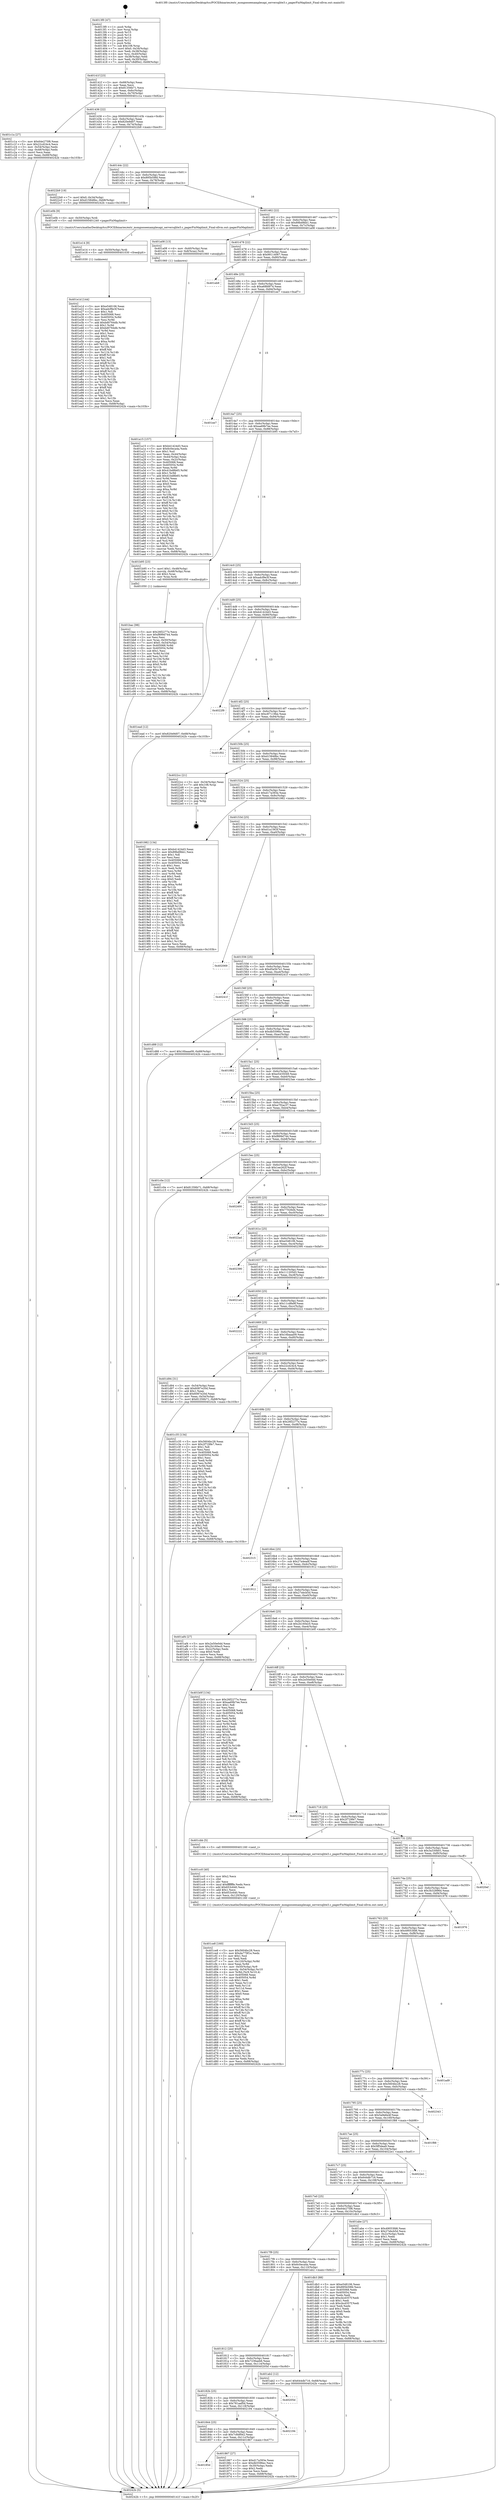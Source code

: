digraph "0x4013f0" {
  label = "0x4013f0 (/mnt/c/Users/mathe/Desktop/tcc/POCII/binaries/extr_mongooseexamplesapi_serversqlite3.c_pagerFixMaplimit_Final-ollvm.out::main(0))"
  labelloc = "t"
  node[shape=record]

  Entry [label="",width=0.3,height=0.3,shape=circle,fillcolor=black,style=filled]
  "0x40141f" [label="{
     0x40141f [23]\l
     | [instrs]\l
     &nbsp;&nbsp;0x40141f \<+3\>: mov -0x68(%rbp),%eax\l
     &nbsp;&nbsp;0x401422 \<+2\>: mov %eax,%ecx\l
     &nbsp;&nbsp;0x401424 \<+6\>: sub $0x81356b71,%ecx\l
     &nbsp;&nbsp;0x40142a \<+3\>: mov %eax,-0x6c(%rbp)\l
     &nbsp;&nbsp;0x40142d \<+3\>: mov %ecx,-0x70(%rbp)\l
     &nbsp;&nbsp;0x401430 \<+6\>: je 0000000000401c1a \<main+0x82a\>\l
  }"]
  "0x401c1a" [label="{
     0x401c1a [27]\l
     | [instrs]\l
     &nbsp;&nbsp;0x401c1a \<+5\>: mov $0x64e275f6,%eax\l
     &nbsp;&nbsp;0x401c1f \<+5\>: mov $0x22cd24c4,%ecx\l
     &nbsp;&nbsp;0x401c24 \<+3\>: mov -0x54(%rbp),%edx\l
     &nbsp;&nbsp;0x401c27 \<+3\>: cmp -0x48(%rbp),%edx\l
     &nbsp;&nbsp;0x401c2a \<+3\>: cmovl %ecx,%eax\l
     &nbsp;&nbsp;0x401c2d \<+3\>: mov %eax,-0x68(%rbp)\l
     &nbsp;&nbsp;0x401c30 \<+5\>: jmp 000000000040242b \<main+0x103b\>\l
  }"]
  "0x401436" [label="{
     0x401436 [22]\l
     | [instrs]\l
     &nbsp;&nbsp;0x401436 \<+5\>: jmp 000000000040143b \<main+0x4b\>\l
     &nbsp;&nbsp;0x40143b \<+3\>: mov -0x6c(%rbp),%eax\l
     &nbsp;&nbsp;0x40143e \<+5\>: sub $0x820e9d07,%eax\l
     &nbsp;&nbsp;0x401443 \<+3\>: mov %eax,-0x74(%rbp)\l
     &nbsp;&nbsp;0x401446 \<+6\>: je 00000000004022b9 \<main+0xec9\>\l
  }"]
  Exit [label="",width=0.3,height=0.3,shape=circle,fillcolor=black,style=filled,peripheries=2]
  "0x4022b9" [label="{
     0x4022b9 [19]\l
     | [instrs]\l
     &nbsp;&nbsp;0x4022b9 \<+7\>: movl $0x0,-0x34(%rbp)\l
     &nbsp;&nbsp;0x4022c0 \<+7\>: movl $0xd15848bc,-0x68(%rbp)\l
     &nbsp;&nbsp;0x4022c7 \<+5\>: jmp 000000000040242b \<main+0x103b\>\l
  }"]
  "0x40144c" [label="{
     0x40144c [22]\l
     | [instrs]\l
     &nbsp;&nbsp;0x40144c \<+5\>: jmp 0000000000401451 \<main+0x61\>\l
     &nbsp;&nbsp;0x401451 \<+3\>: mov -0x6c(%rbp),%eax\l
     &nbsp;&nbsp;0x401454 \<+5\>: sub $0x895b59fd,%eax\l
     &nbsp;&nbsp;0x401459 \<+3\>: mov %eax,-0x78(%rbp)\l
     &nbsp;&nbsp;0x40145c \<+6\>: je 0000000000401e0b \<main+0xa1b\>\l
  }"]
  "0x401e1d" [label="{
     0x401e1d [144]\l
     | [instrs]\l
     &nbsp;&nbsp;0x401e1d \<+5\>: mov $0xe548106,%eax\l
     &nbsp;&nbsp;0x401e22 \<+5\>: mov $0xadcf9e3f,%ecx\l
     &nbsp;&nbsp;0x401e27 \<+2\>: mov $0x1,%dl\l
     &nbsp;&nbsp;0x401e29 \<+7\>: mov 0x405068,%esi\l
     &nbsp;&nbsp;0x401e30 \<+8\>: mov 0x405054,%r8d\l
     &nbsp;&nbsp;0x401e38 \<+3\>: mov %esi,%r9d\l
     &nbsp;&nbsp;0x401e3b \<+7\>: add $0xbd0764db,%r9d\l
     &nbsp;&nbsp;0x401e42 \<+4\>: sub $0x1,%r9d\l
     &nbsp;&nbsp;0x401e46 \<+7\>: sub $0xbd0764db,%r9d\l
     &nbsp;&nbsp;0x401e4d \<+4\>: imul %r9d,%esi\l
     &nbsp;&nbsp;0x401e51 \<+3\>: and $0x1,%esi\l
     &nbsp;&nbsp;0x401e54 \<+3\>: cmp $0x0,%esi\l
     &nbsp;&nbsp;0x401e57 \<+4\>: sete %r10b\l
     &nbsp;&nbsp;0x401e5b \<+4\>: cmp $0xa,%r8d\l
     &nbsp;&nbsp;0x401e5f \<+4\>: setl %r11b\l
     &nbsp;&nbsp;0x401e63 \<+3\>: mov %r10b,%bl\l
     &nbsp;&nbsp;0x401e66 \<+3\>: xor $0xff,%bl\l
     &nbsp;&nbsp;0x401e69 \<+3\>: mov %r11b,%r14b\l
     &nbsp;&nbsp;0x401e6c \<+4\>: xor $0xff,%r14b\l
     &nbsp;&nbsp;0x401e70 \<+3\>: xor $0x1,%dl\l
     &nbsp;&nbsp;0x401e73 \<+3\>: mov %bl,%r15b\l
     &nbsp;&nbsp;0x401e76 \<+4\>: and $0xff,%r15b\l
     &nbsp;&nbsp;0x401e7a \<+3\>: and %dl,%r10b\l
     &nbsp;&nbsp;0x401e7d \<+3\>: mov %r14b,%r12b\l
     &nbsp;&nbsp;0x401e80 \<+4\>: and $0xff,%r12b\l
     &nbsp;&nbsp;0x401e84 \<+3\>: and %dl,%r11b\l
     &nbsp;&nbsp;0x401e87 \<+3\>: or %r10b,%r15b\l
     &nbsp;&nbsp;0x401e8a \<+3\>: or %r11b,%r12b\l
     &nbsp;&nbsp;0x401e8d \<+3\>: xor %r12b,%r15b\l
     &nbsp;&nbsp;0x401e90 \<+3\>: or %r14b,%bl\l
     &nbsp;&nbsp;0x401e93 \<+3\>: xor $0xff,%bl\l
     &nbsp;&nbsp;0x401e96 \<+3\>: or $0x1,%dl\l
     &nbsp;&nbsp;0x401e99 \<+2\>: and %dl,%bl\l
     &nbsp;&nbsp;0x401e9b \<+3\>: or %bl,%r15b\l
     &nbsp;&nbsp;0x401e9e \<+4\>: test $0x1,%r15b\l
     &nbsp;&nbsp;0x401ea2 \<+3\>: cmovne %ecx,%eax\l
     &nbsp;&nbsp;0x401ea5 \<+3\>: mov %eax,-0x68(%rbp)\l
     &nbsp;&nbsp;0x401ea8 \<+5\>: jmp 000000000040242b \<main+0x103b\>\l
  }"]
  "0x401e0b" [label="{
     0x401e0b [9]\l
     | [instrs]\l
     &nbsp;&nbsp;0x401e0b \<+4\>: mov -0x50(%rbp),%rdi\l
     &nbsp;&nbsp;0x401e0f \<+5\>: call 0000000000401240 \<pagerFixMaplimit\>\l
     | [calls]\l
     &nbsp;&nbsp;0x401240 \{1\} (/mnt/c/Users/mathe/Desktop/tcc/POCII/binaries/extr_mongooseexamplesapi_serversqlite3.c_pagerFixMaplimit_Final-ollvm.out::pagerFixMaplimit)\l
  }"]
  "0x401462" [label="{
     0x401462 [22]\l
     | [instrs]\l
     &nbsp;&nbsp;0x401462 \<+5\>: jmp 0000000000401467 \<main+0x77\>\l
     &nbsp;&nbsp;0x401467 \<+3\>: mov -0x6c(%rbp),%eax\l
     &nbsp;&nbsp;0x40146a \<+5\>: sub $0x89bd9bb1,%eax\l
     &nbsp;&nbsp;0x40146f \<+3\>: mov %eax,-0x7c(%rbp)\l
     &nbsp;&nbsp;0x401472 \<+6\>: je 0000000000401a08 \<main+0x618\>\l
  }"]
  "0x401e14" [label="{
     0x401e14 [9]\l
     | [instrs]\l
     &nbsp;&nbsp;0x401e14 \<+4\>: mov -0x50(%rbp),%rdi\l
     &nbsp;&nbsp;0x401e18 \<+5\>: call 0000000000401030 \<free@plt\>\l
     | [calls]\l
     &nbsp;&nbsp;0x401030 \{1\} (unknown)\l
  }"]
  "0x401a08" [label="{
     0x401a08 [13]\l
     | [instrs]\l
     &nbsp;&nbsp;0x401a08 \<+4\>: mov -0x40(%rbp),%rax\l
     &nbsp;&nbsp;0x401a0c \<+4\>: mov 0x8(%rax),%rdi\l
     &nbsp;&nbsp;0x401a10 \<+5\>: call 0000000000401060 \<atoi@plt\>\l
     | [calls]\l
     &nbsp;&nbsp;0x401060 \{1\} (unknown)\l
  }"]
  "0x401478" [label="{
     0x401478 [22]\l
     | [instrs]\l
     &nbsp;&nbsp;0x401478 \<+5\>: jmp 000000000040147d \<main+0x8d\>\l
     &nbsp;&nbsp;0x40147d \<+3\>: mov -0x6c(%rbp),%eax\l
     &nbsp;&nbsp;0x401480 \<+5\>: sub $0x99114067,%eax\l
     &nbsp;&nbsp;0x401485 \<+3\>: mov %eax,-0x80(%rbp)\l
     &nbsp;&nbsp;0x401488 \<+6\>: je 0000000000401eb9 \<main+0xac9\>\l
  }"]
  "0x401ce8" [label="{
     0x401ce8 [160]\l
     | [instrs]\l
     &nbsp;&nbsp;0x401ce8 \<+5\>: mov $0x5604bc28,%ecx\l
     &nbsp;&nbsp;0x401ced \<+5\>: mov $0xda779f1e,%edx\l
     &nbsp;&nbsp;0x401cf2 \<+3\>: mov $0x1,%sil\l
     &nbsp;&nbsp;0x401cf5 \<+2\>: xor %edi,%edi\l
     &nbsp;&nbsp;0x401cf7 \<+7\>: mov -0x120(%rbp),%r8d\l
     &nbsp;&nbsp;0x401cfe \<+4\>: imul %eax,%r8d\l
     &nbsp;&nbsp;0x401d02 \<+4\>: mov -0x50(%rbp),%r9\l
     &nbsp;&nbsp;0x401d06 \<+4\>: movslq -0x54(%rbp),%r10\l
     &nbsp;&nbsp;0x401d0a \<+4\>: mov %r8d,(%r9,%r10,4)\l
     &nbsp;&nbsp;0x401d0e \<+7\>: mov 0x405068,%eax\l
     &nbsp;&nbsp;0x401d15 \<+8\>: mov 0x405054,%r8d\l
     &nbsp;&nbsp;0x401d1d \<+3\>: sub $0x1,%edi\l
     &nbsp;&nbsp;0x401d20 \<+3\>: mov %eax,%r11d\l
     &nbsp;&nbsp;0x401d23 \<+3\>: add %edi,%r11d\l
     &nbsp;&nbsp;0x401d26 \<+4\>: imul %r11d,%eax\l
     &nbsp;&nbsp;0x401d2a \<+3\>: and $0x1,%eax\l
     &nbsp;&nbsp;0x401d2d \<+3\>: cmp $0x0,%eax\l
     &nbsp;&nbsp;0x401d30 \<+3\>: sete %bl\l
     &nbsp;&nbsp;0x401d33 \<+4\>: cmp $0xa,%r8d\l
     &nbsp;&nbsp;0x401d37 \<+4\>: setl %r14b\l
     &nbsp;&nbsp;0x401d3b \<+3\>: mov %bl,%r15b\l
     &nbsp;&nbsp;0x401d3e \<+4\>: xor $0xff,%r15b\l
     &nbsp;&nbsp;0x401d42 \<+3\>: mov %r14b,%r12b\l
     &nbsp;&nbsp;0x401d45 \<+4\>: xor $0xff,%r12b\l
     &nbsp;&nbsp;0x401d49 \<+4\>: xor $0x1,%sil\l
     &nbsp;&nbsp;0x401d4d \<+3\>: mov %r15b,%r13b\l
     &nbsp;&nbsp;0x401d50 \<+4\>: and $0xff,%r13b\l
     &nbsp;&nbsp;0x401d54 \<+3\>: and %sil,%bl\l
     &nbsp;&nbsp;0x401d57 \<+3\>: mov %r12b,%al\l
     &nbsp;&nbsp;0x401d5a \<+2\>: and $0xff,%al\l
     &nbsp;&nbsp;0x401d5c \<+3\>: and %sil,%r14b\l
     &nbsp;&nbsp;0x401d5f \<+3\>: or %bl,%r13b\l
     &nbsp;&nbsp;0x401d62 \<+3\>: or %r14b,%al\l
     &nbsp;&nbsp;0x401d65 \<+3\>: xor %al,%r13b\l
     &nbsp;&nbsp;0x401d68 \<+3\>: or %r12b,%r15b\l
     &nbsp;&nbsp;0x401d6b \<+4\>: xor $0xff,%r15b\l
     &nbsp;&nbsp;0x401d6f \<+4\>: or $0x1,%sil\l
     &nbsp;&nbsp;0x401d73 \<+3\>: and %sil,%r15b\l
     &nbsp;&nbsp;0x401d76 \<+3\>: or %r15b,%r13b\l
     &nbsp;&nbsp;0x401d79 \<+4\>: test $0x1,%r13b\l
     &nbsp;&nbsp;0x401d7d \<+3\>: cmovne %edx,%ecx\l
     &nbsp;&nbsp;0x401d80 \<+3\>: mov %ecx,-0x68(%rbp)\l
     &nbsp;&nbsp;0x401d83 \<+5\>: jmp 000000000040242b \<main+0x103b\>\l
  }"]
  "0x401eb9" [label="{
     0x401eb9\l
  }", style=dashed]
  "0x40148e" [label="{
     0x40148e [25]\l
     | [instrs]\l
     &nbsp;&nbsp;0x40148e \<+5\>: jmp 0000000000401493 \<main+0xa3\>\l
     &nbsp;&nbsp;0x401493 \<+3\>: mov -0x6c(%rbp),%eax\l
     &nbsp;&nbsp;0x401496 \<+5\>: sub $0xa68fd974,%eax\l
     &nbsp;&nbsp;0x40149b \<+6\>: mov %eax,-0x84(%rbp)\l
     &nbsp;&nbsp;0x4014a1 \<+6\>: je 0000000000401ee7 \<main+0xaf7\>\l
  }"]
  "0x401cc0" [label="{
     0x401cc0 [40]\l
     | [instrs]\l
     &nbsp;&nbsp;0x401cc0 \<+5\>: mov $0x2,%ecx\l
     &nbsp;&nbsp;0x401cc5 \<+1\>: cltd\l
     &nbsp;&nbsp;0x401cc6 \<+2\>: idiv %ecx\l
     &nbsp;&nbsp;0x401cc8 \<+6\>: imul $0xfffffffe,%edx,%ecx\l
     &nbsp;&nbsp;0x401cce \<+6\>: add $0x653c640,%ecx\l
     &nbsp;&nbsp;0x401cd4 \<+3\>: add $0x1,%ecx\l
     &nbsp;&nbsp;0x401cd7 \<+6\>: sub $0x653c640,%ecx\l
     &nbsp;&nbsp;0x401cdd \<+6\>: mov %ecx,-0x120(%rbp)\l
     &nbsp;&nbsp;0x401ce3 \<+5\>: call 0000000000401160 \<next_i\>\l
     | [calls]\l
     &nbsp;&nbsp;0x401160 \{1\} (/mnt/c/Users/mathe/Desktop/tcc/POCII/binaries/extr_mongooseexamplesapi_serversqlite3.c_pagerFixMaplimit_Final-ollvm.out::next_i)\l
  }"]
  "0x401ee7" [label="{
     0x401ee7\l
  }", style=dashed]
  "0x4014a7" [label="{
     0x4014a7 [25]\l
     | [instrs]\l
     &nbsp;&nbsp;0x4014a7 \<+5\>: jmp 00000000004014ac \<main+0xbc\>\l
     &nbsp;&nbsp;0x4014ac \<+3\>: mov -0x6c(%rbp),%eax\l
     &nbsp;&nbsp;0x4014af \<+5\>: sub $0xaa69b7ee,%eax\l
     &nbsp;&nbsp;0x4014b4 \<+6\>: mov %eax,-0x88(%rbp)\l
     &nbsp;&nbsp;0x4014ba \<+6\>: je 0000000000401b95 \<main+0x7a5\>\l
  }"]
  "0x401bac" [label="{
     0x401bac [98]\l
     | [instrs]\l
     &nbsp;&nbsp;0x401bac \<+5\>: mov $0x26f2277e,%ecx\l
     &nbsp;&nbsp;0x401bb1 \<+5\>: mov $0xf899d744,%edx\l
     &nbsp;&nbsp;0x401bb6 \<+2\>: xor %esi,%esi\l
     &nbsp;&nbsp;0x401bb8 \<+4\>: mov %rax,-0x50(%rbp)\l
     &nbsp;&nbsp;0x401bbc \<+7\>: movl $0x0,-0x54(%rbp)\l
     &nbsp;&nbsp;0x401bc3 \<+8\>: mov 0x405068,%r8d\l
     &nbsp;&nbsp;0x401bcb \<+8\>: mov 0x405054,%r9d\l
     &nbsp;&nbsp;0x401bd3 \<+3\>: sub $0x1,%esi\l
     &nbsp;&nbsp;0x401bd6 \<+3\>: mov %r8d,%r10d\l
     &nbsp;&nbsp;0x401bd9 \<+3\>: add %esi,%r10d\l
     &nbsp;&nbsp;0x401bdc \<+4\>: imul %r10d,%r8d\l
     &nbsp;&nbsp;0x401be0 \<+4\>: and $0x1,%r8d\l
     &nbsp;&nbsp;0x401be4 \<+4\>: cmp $0x0,%r8d\l
     &nbsp;&nbsp;0x401be8 \<+4\>: sete %r11b\l
     &nbsp;&nbsp;0x401bec \<+4\>: cmp $0xa,%r9d\l
     &nbsp;&nbsp;0x401bf0 \<+3\>: setl %bl\l
     &nbsp;&nbsp;0x401bf3 \<+3\>: mov %r11b,%r14b\l
     &nbsp;&nbsp;0x401bf6 \<+3\>: and %bl,%r14b\l
     &nbsp;&nbsp;0x401bf9 \<+3\>: xor %bl,%r11b\l
     &nbsp;&nbsp;0x401bfc \<+3\>: or %r11b,%r14b\l
     &nbsp;&nbsp;0x401bff \<+4\>: test $0x1,%r14b\l
     &nbsp;&nbsp;0x401c03 \<+3\>: cmovne %edx,%ecx\l
     &nbsp;&nbsp;0x401c06 \<+3\>: mov %ecx,-0x68(%rbp)\l
     &nbsp;&nbsp;0x401c09 \<+5\>: jmp 000000000040242b \<main+0x103b\>\l
  }"]
  "0x401b95" [label="{
     0x401b95 [23]\l
     | [instrs]\l
     &nbsp;&nbsp;0x401b95 \<+7\>: movl $0x1,-0x48(%rbp)\l
     &nbsp;&nbsp;0x401b9c \<+4\>: movslq -0x48(%rbp),%rax\l
     &nbsp;&nbsp;0x401ba0 \<+4\>: shl $0x2,%rax\l
     &nbsp;&nbsp;0x401ba4 \<+3\>: mov %rax,%rdi\l
     &nbsp;&nbsp;0x401ba7 \<+5\>: call 0000000000401050 \<malloc@plt\>\l
     | [calls]\l
     &nbsp;&nbsp;0x401050 \{1\} (unknown)\l
  }"]
  "0x4014c0" [label="{
     0x4014c0 [25]\l
     | [instrs]\l
     &nbsp;&nbsp;0x4014c0 \<+5\>: jmp 00000000004014c5 \<main+0xd5\>\l
     &nbsp;&nbsp;0x4014c5 \<+3\>: mov -0x6c(%rbp),%eax\l
     &nbsp;&nbsp;0x4014c8 \<+5\>: sub $0xadcf9e3f,%eax\l
     &nbsp;&nbsp;0x4014cd \<+6\>: mov %eax,-0x8c(%rbp)\l
     &nbsp;&nbsp;0x4014d3 \<+6\>: je 0000000000401ead \<main+0xabd\>\l
  }"]
  "0x401a15" [label="{
     0x401a15 [157]\l
     | [instrs]\l
     &nbsp;&nbsp;0x401a15 \<+5\>: mov $0xb41424d3,%ecx\l
     &nbsp;&nbsp;0x401a1a \<+5\>: mov $0x6c0eca4a,%edx\l
     &nbsp;&nbsp;0x401a1f \<+3\>: mov $0x1,%sil\l
     &nbsp;&nbsp;0x401a22 \<+3\>: mov %eax,-0x44(%rbp)\l
     &nbsp;&nbsp;0x401a25 \<+3\>: mov -0x44(%rbp),%eax\l
     &nbsp;&nbsp;0x401a28 \<+3\>: mov %eax,-0x2c(%rbp)\l
     &nbsp;&nbsp;0x401a2b \<+7\>: mov 0x405068,%eax\l
     &nbsp;&nbsp;0x401a32 \<+8\>: mov 0x405054,%r8d\l
     &nbsp;&nbsp;0x401a3a \<+3\>: mov %eax,%r9d\l
     &nbsp;&nbsp;0x401a3d \<+7\>: sub $0x41bd8b65,%r9d\l
     &nbsp;&nbsp;0x401a44 \<+4\>: sub $0x1,%r9d\l
     &nbsp;&nbsp;0x401a48 \<+7\>: add $0x41bd8b65,%r9d\l
     &nbsp;&nbsp;0x401a4f \<+4\>: imul %r9d,%eax\l
     &nbsp;&nbsp;0x401a53 \<+3\>: and $0x1,%eax\l
     &nbsp;&nbsp;0x401a56 \<+3\>: cmp $0x0,%eax\l
     &nbsp;&nbsp;0x401a59 \<+4\>: sete %r10b\l
     &nbsp;&nbsp;0x401a5d \<+4\>: cmp $0xa,%r8d\l
     &nbsp;&nbsp;0x401a61 \<+4\>: setl %r11b\l
     &nbsp;&nbsp;0x401a65 \<+3\>: mov %r10b,%bl\l
     &nbsp;&nbsp;0x401a68 \<+3\>: xor $0xff,%bl\l
     &nbsp;&nbsp;0x401a6b \<+3\>: mov %r11b,%r14b\l
     &nbsp;&nbsp;0x401a6e \<+4\>: xor $0xff,%r14b\l
     &nbsp;&nbsp;0x401a72 \<+4\>: xor $0x0,%sil\l
     &nbsp;&nbsp;0x401a76 \<+3\>: mov %bl,%r15b\l
     &nbsp;&nbsp;0x401a79 \<+4\>: and $0x0,%r15b\l
     &nbsp;&nbsp;0x401a7d \<+3\>: and %sil,%r10b\l
     &nbsp;&nbsp;0x401a80 \<+3\>: mov %r14b,%r12b\l
     &nbsp;&nbsp;0x401a83 \<+4\>: and $0x0,%r12b\l
     &nbsp;&nbsp;0x401a87 \<+3\>: and %sil,%r11b\l
     &nbsp;&nbsp;0x401a8a \<+3\>: or %r10b,%r15b\l
     &nbsp;&nbsp;0x401a8d \<+3\>: or %r11b,%r12b\l
     &nbsp;&nbsp;0x401a90 \<+3\>: xor %r12b,%r15b\l
     &nbsp;&nbsp;0x401a93 \<+3\>: or %r14b,%bl\l
     &nbsp;&nbsp;0x401a96 \<+3\>: xor $0xff,%bl\l
     &nbsp;&nbsp;0x401a99 \<+4\>: or $0x0,%sil\l
     &nbsp;&nbsp;0x401a9d \<+3\>: and %sil,%bl\l
     &nbsp;&nbsp;0x401aa0 \<+3\>: or %bl,%r15b\l
     &nbsp;&nbsp;0x401aa3 \<+4\>: test $0x1,%r15b\l
     &nbsp;&nbsp;0x401aa7 \<+3\>: cmovne %edx,%ecx\l
     &nbsp;&nbsp;0x401aaa \<+3\>: mov %ecx,-0x68(%rbp)\l
     &nbsp;&nbsp;0x401aad \<+5\>: jmp 000000000040242b \<main+0x103b\>\l
  }"]
  "0x401ead" [label="{
     0x401ead [12]\l
     | [instrs]\l
     &nbsp;&nbsp;0x401ead \<+7\>: movl $0x820e9d07,-0x68(%rbp)\l
     &nbsp;&nbsp;0x401eb4 \<+5\>: jmp 000000000040242b \<main+0x103b\>\l
  }"]
  "0x4014d9" [label="{
     0x4014d9 [25]\l
     | [instrs]\l
     &nbsp;&nbsp;0x4014d9 \<+5\>: jmp 00000000004014de \<main+0xee\>\l
     &nbsp;&nbsp;0x4014de \<+3\>: mov -0x6c(%rbp),%eax\l
     &nbsp;&nbsp;0x4014e1 \<+5\>: sub $0xb41424d3,%eax\l
     &nbsp;&nbsp;0x4014e6 \<+6\>: mov %eax,-0x90(%rbp)\l
     &nbsp;&nbsp;0x4014ec \<+6\>: je 00000000004022f9 \<main+0xf09\>\l
  }"]
  "0x4013f0" [label="{
     0x4013f0 [47]\l
     | [instrs]\l
     &nbsp;&nbsp;0x4013f0 \<+1\>: push %rbp\l
     &nbsp;&nbsp;0x4013f1 \<+3\>: mov %rsp,%rbp\l
     &nbsp;&nbsp;0x4013f4 \<+2\>: push %r15\l
     &nbsp;&nbsp;0x4013f6 \<+2\>: push %r14\l
     &nbsp;&nbsp;0x4013f8 \<+2\>: push %r13\l
     &nbsp;&nbsp;0x4013fa \<+2\>: push %r12\l
     &nbsp;&nbsp;0x4013fc \<+1\>: push %rbx\l
     &nbsp;&nbsp;0x4013fd \<+7\>: sub $0x108,%rsp\l
     &nbsp;&nbsp;0x401404 \<+7\>: movl $0x0,-0x34(%rbp)\l
     &nbsp;&nbsp;0x40140b \<+3\>: mov %edi,-0x38(%rbp)\l
     &nbsp;&nbsp;0x40140e \<+4\>: mov %rsi,-0x40(%rbp)\l
     &nbsp;&nbsp;0x401412 \<+3\>: mov -0x38(%rbp),%edi\l
     &nbsp;&nbsp;0x401415 \<+3\>: mov %edi,-0x30(%rbp)\l
     &nbsp;&nbsp;0x401418 \<+7\>: movl $0x7c8df0e2,-0x68(%rbp)\l
  }"]
  "0x4022f9" [label="{
     0x4022f9\l
  }", style=dashed]
  "0x4014f2" [label="{
     0x4014f2 [25]\l
     | [instrs]\l
     &nbsp;&nbsp;0x4014f2 \<+5\>: jmp 00000000004014f7 \<main+0x107\>\l
     &nbsp;&nbsp;0x4014f7 \<+3\>: mov -0x6c(%rbp),%eax\l
     &nbsp;&nbsp;0x4014fa \<+5\>: sub $0xc87119be,%eax\l
     &nbsp;&nbsp;0x4014ff \<+6\>: mov %eax,-0x94(%rbp)\l
     &nbsp;&nbsp;0x401505 \<+6\>: je 0000000000401f02 \<main+0xb12\>\l
  }"]
  "0x40242b" [label="{
     0x40242b [5]\l
     | [instrs]\l
     &nbsp;&nbsp;0x40242b \<+5\>: jmp 000000000040141f \<main+0x2f\>\l
  }"]
  "0x401f02" [label="{
     0x401f02\l
  }", style=dashed]
  "0x40150b" [label="{
     0x40150b [25]\l
     | [instrs]\l
     &nbsp;&nbsp;0x40150b \<+5\>: jmp 0000000000401510 \<main+0x120\>\l
     &nbsp;&nbsp;0x401510 \<+3\>: mov -0x6c(%rbp),%eax\l
     &nbsp;&nbsp;0x401513 \<+5\>: sub $0xd15848bc,%eax\l
     &nbsp;&nbsp;0x401518 \<+6\>: mov %eax,-0x98(%rbp)\l
     &nbsp;&nbsp;0x40151e \<+6\>: je 00000000004022cc \<main+0xedc\>\l
  }"]
  "0x40185d" [label="{
     0x40185d\l
  }", style=dashed]
  "0x4022cc" [label="{
     0x4022cc [21]\l
     | [instrs]\l
     &nbsp;&nbsp;0x4022cc \<+3\>: mov -0x34(%rbp),%eax\l
     &nbsp;&nbsp;0x4022cf \<+7\>: add $0x108,%rsp\l
     &nbsp;&nbsp;0x4022d6 \<+1\>: pop %rbx\l
     &nbsp;&nbsp;0x4022d7 \<+2\>: pop %r12\l
     &nbsp;&nbsp;0x4022d9 \<+2\>: pop %r13\l
     &nbsp;&nbsp;0x4022db \<+2\>: pop %r14\l
     &nbsp;&nbsp;0x4022dd \<+2\>: pop %r15\l
     &nbsp;&nbsp;0x4022df \<+1\>: pop %rbp\l
     &nbsp;&nbsp;0x4022e0 \<+1\>: ret\l
  }"]
  "0x401524" [label="{
     0x401524 [25]\l
     | [instrs]\l
     &nbsp;&nbsp;0x401524 \<+5\>: jmp 0000000000401529 \<main+0x139\>\l
     &nbsp;&nbsp;0x401529 \<+3\>: mov -0x6c(%rbp),%eax\l
     &nbsp;&nbsp;0x40152c \<+5\>: sub $0xd17a393e,%eax\l
     &nbsp;&nbsp;0x401531 \<+6\>: mov %eax,-0x9c(%rbp)\l
     &nbsp;&nbsp;0x401537 \<+6\>: je 0000000000401982 \<main+0x592\>\l
  }"]
  "0x401867" [label="{
     0x401867 [27]\l
     | [instrs]\l
     &nbsp;&nbsp;0x401867 \<+5\>: mov $0xd17a393e,%eax\l
     &nbsp;&nbsp;0x40186c \<+5\>: mov $0xdb5596ec,%ecx\l
     &nbsp;&nbsp;0x401871 \<+3\>: mov -0x30(%rbp),%edx\l
     &nbsp;&nbsp;0x401874 \<+3\>: cmp $0x2,%edx\l
     &nbsp;&nbsp;0x401877 \<+3\>: cmovne %ecx,%eax\l
     &nbsp;&nbsp;0x40187a \<+3\>: mov %eax,-0x68(%rbp)\l
     &nbsp;&nbsp;0x40187d \<+5\>: jmp 000000000040242b \<main+0x103b\>\l
  }"]
  "0x401982" [label="{
     0x401982 [134]\l
     | [instrs]\l
     &nbsp;&nbsp;0x401982 \<+5\>: mov $0xb41424d3,%eax\l
     &nbsp;&nbsp;0x401987 \<+5\>: mov $0x89bd9bb1,%ecx\l
     &nbsp;&nbsp;0x40198c \<+2\>: mov $0x1,%dl\l
     &nbsp;&nbsp;0x40198e \<+2\>: xor %esi,%esi\l
     &nbsp;&nbsp;0x401990 \<+7\>: mov 0x405068,%edi\l
     &nbsp;&nbsp;0x401997 \<+8\>: mov 0x405054,%r8d\l
     &nbsp;&nbsp;0x40199f \<+3\>: sub $0x1,%esi\l
     &nbsp;&nbsp;0x4019a2 \<+3\>: mov %edi,%r9d\l
     &nbsp;&nbsp;0x4019a5 \<+3\>: add %esi,%r9d\l
     &nbsp;&nbsp;0x4019a8 \<+4\>: imul %r9d,%edi\l
     &nbsp;&nbsp;0x4019ac \<+3\>: and $0x1,%edi\l
     &nbsp;&nbsp;0x4019af \<+3\>: cmp $0x0,%edi\l
     &nbsp;&nbsp;0x4019b2 \<+4\>: sete %r10b\l
     &nbsp;&nbsp;0x4019b6 \<+4\>: cmp $0xa,%r8d\l
     &nbsp;&nbsp;0x4019ba \<+4\>: setl %r11b\l
     &nbsp;&nbsp;0x4019be \<+3\>: mov %r10b,%bl\l
     &nbsp;&nbsp;0x4019c1 \<+3\>: xor $0xff,%bl\l
     &nbsp;&nbsp;0x4019c4 \<+3\>: mov %r11b,%r14b\l
     &nbsp;&nbsp;0x4019c7 \<+4\>: xor $0xff,%r14b\l
     &nbsp;&nbsp;0x4019cb \<+3\>: xor $0x1,%dl\l
     &nbsp;&nbsp;0x4019ce \<+3\>: mov %bl,%r15b\l
     &nbsp;&nbsp;0x4019d1 \<+4\>: and $0xff,%r15b\l
     &nbsp;&nbsp;0x4019d5 \<+3\>: and %dl,%r10b\l
     &nbsp;&nbsp;0x4019d8 \<+3\>: mov %r14b,%r12b\l
     &nbsp;&nbsp;0x4019db \<+4\>: and $0xff,%r12b\l
     &nbsp;&nbsp;0x4019df \<+3\>: and %dl,%r11b\l
     &nbsp;&nbsp;0x4019e2 \<+3\>: or %r10b,%r15b\l
     &nbsp;&nbsp;0x4019e5 \<+3\>: or %r11b,%r12b\l
     &nbsp;&nbsp;0x4019e8 \<+3\>: xor %r12b,%r15b\l
     &nbsp;&nbsp;0x4019eb \<+3\>: or %r14b,%bl\l
     &nbsp;&nbsp;0x4019ee \<+3\>: xor $0xff,%bl\l
     &nbsp;&nbsp;0x4019f1 \<+3\>: or $0x1,%dl\l
     &nbsp;&nbsp;0x4019f4 \<+2\>: and %dl,%bl\l
     &nbsp;&nbsp;0x4019f6 \<+3\>: or %bl,%r15b\l
     &nbsp;&nbsp;0x4019f9 \<+4\>: test $0x1,%r15b\l
     &nbsp;&nbsp;0x4019fd \<+3\>: cmovne %ecx,%eax\l
     &nbsp;&nbsp;0x401a00 \<+3\>: mov %eax,-0x68(%rbp)\l
     &nbsp;&nbsp;0x401a03 \<+5\>: jmp 000000000040242b \<main+0x103b\>\l
  }"]
  "0x40153d" [label="{
     0x40153d [25]\l
     | [instrs]\l
     &nbsp;&nbsp;0x40153d \<+5\>: jmp 0000000000401542 \<main+0x152\>\l
     &nbsp;&nbsp;0x401542 \<+3\>: mov -0x6c(%rbp),%eax\l
     &nbsp;&nbsp;0x401545 \<+5\>: sub $0xd1a1563f,%eax\l
     &nbsp;&nbsp;0x40154a \<+6\>: mov %eax,-0xa0(%rbp)\l
     &nbsp;&nbsp;0x401550 \<+6\>: je 0000000000402069 \<main+0xc79\>\l
  }"]
  "0x401844" [label="{
     0x401844 [25]\l
     | [instrs]\l
     &nbsp;&nbsp;0x401844 \<+5\>: jmp 0000000000401849 \<main+0x459\>\l
     &nbsp;&nbsp;0x401849 \<+3\>: mov -0x6c(%rbp),%eax\l
     &nbsp;&nbsp;0x40184c \<+5\>: sub $0x7c8df0e2,%eax\l
     &nbsp;&nbsp;0x401851 \<+6\>: mov %eax,-0x11c(%rbp)\l
     &nbsp;&nbsp;0x401857 \<+6\>: je 0000000000401867 \<main+0x477\>\l
  }"]
  "0x402069" [label="{
     0x402069\l
  }", style=dashed]
  "0x401556" [label="{
     0x401556 [25]\l
     | [instrs]\l
     &nbsp;&nbsp;0x401556 \<+5\>: jmp 000000000040155b \<main+0x16b\>\l
     &nbsp;&nbsp;0x40155b \<+3\>: mov -0x6c(%rbp),%eax\l
     &nbsp;&nbsp;0x40155e \<+5\>: sub $0xd5a5b7e1,%eax\l
     &nbsp;&nbsp;0x401563 \<+6\>: mov %eax,-0xa4(%rbp)\l
     &nbsp;&nbsp;0x401569 \<+6\>: je 000000000040241f \<main+0x102f\>\l
  }"]
  "0x402194" [label="{
     0x402194\l
  }", style=dashed]
  "0x40241f" [label="{
     0x40241f\l
  }", style=dashed]
  "0x40156f" [label="{
     0x40156f [25]\l
     | [instrs]\l
     &nbsp;&nbsp;0x40156f \<+5\>: jmp 0000000000401574 \<main+0x184\>\l
     &nbsp;&nbsp;0x401574 \<+3\>: mov -0x6c(%rbp),%eax\l
     &nbsp;&nbsp;0x401577 \<+5\>: sub $0xda779f1e,%eax\l
     &nbsp;&nbsp;0x40157c \<+6\>: mov %eax,-0xa8(%rbp)\l
     &nbsp;&nbsp;0x401582 \<+6\>: je 0000000000401d88 \<main+0x998\>\l
  }"]
  "0x40182b" [label="{
     0x40182b [25]\l
     | [instrs]\l
     &nbsp;&nbsp;0x40182b \<+5\>: jmp 0000000000401830 \<main+0x440\>\l
     &nbsp;&nbsp;0x401830 \<+3\>: mov -0x6c(%rbp),%eax\l
     &nbsp;&nbsp;0x401833 \<+5\>: sub $0x781aaf0d,%eax\l
     &nbsp;&nbsp;0x401838 \<+6\>: mov %eax,-0x118(%rbp)\l
     &nbsp;&nbsp;0x40183e \<+6\>: je 0000000000402194 \<main+0xda4\>\l
  }"]
  "0x401d88" [label="{
     0x401d88 [12]\l
     | [instrs]\l
     &nbsp;&nbsp;0x401d88 \<+7\>: movl $0x16baaa09,-0x68(%rbp)\l
     &nbsp;&nbsp;0x401d8f \<+5\>: jmp 000000000040242b \<main+0x103b\>\l
  }"]
  "0x401588" [label="{
     0x401588 [25]\l
     | [instrs]\l
     &nbsp;&nbsp;0x401588 \<+5\>: jmp 000000000040158d \<main+0x19d\>\l
     &nbsp;&nbsp;0x40158d \<+3\>: mov -0x6c(%rbp),%eax\l
     &nbsp;&nbsp;0x401590 \<+5\>: sub $0xdb5596ec,%eax\l
     &nbsp;&nbsp;0x401595 \<+6\>: mov %eax,-0xac(%rbp)\l
     &nbsp;&nbsp;0x40159b \<+6\>: je 0000000000401882 \<main+0x492\>\l
  }"]
  "0x40205d" [label="{
     0x40205d\l
  }", style=dashed]
  "0x401882" [label="{
     0x401882\l
  }", style=dashed]
  "0x4015a1" [label="{
     0x4015a1 [25]\l
     | [instrs]\l
     &nbsp;&nbsp;0x4015a1 \<+5\>: jmp 00000000004015a6 \<main+0x1b6\>\l
     &nbsp;&nbsp;0x4015a6 \<+3\>: mov -0x6c(%rbp),%eax\l
     &nbsp;&nbsp;0x4015a9 \<+5\>: sub $0xe5435049,%eax\l
     &nbsp;&nbsp;0x4015ae \<+6\>: mov %eax,-0xb0(%rbp)\l
     &nbsp;&nbsp;0x4015b4 \<+6\>: je 00000000004023ae \<main+0xfbe\>\l
  }"]
  "0x401812" [label="{
     0x401812 [25]\l
     | [instrs]\l
     &nbsp;&nbsp;0x401812 \<+5\>: jmp 0000000000401817 \<main+0x427\>\l
     &nbsp;&nbsp;0x401817 \<+3\>: mov -0x6c(%rbp),%eax\l
     &nbsp;&nbsp;0x40181a \<+5\>: sub $0x7236aeb6,%eax\l
     &nbsp;&nbsp;0x40181f \<+6\>: mov %eax,-0x114(%rbp)\l
     &nbsp;&nbsp;0x401825 \<+6\>: je 000000000040205d \<main+0xc6d\>\l
  }"]
  "0x4023ae" [label="{
     0x4023ae\l
  }", style=dashed]
  "0x4015ba" [label="{
     0x4015ba [25]\l
     | [instrs]\l
     &nbsp;&nbsp;0x4015ba \<+5\>: jmp 00000000004015bf \<main+0x1cf\>\l
     &nbsp;&nbsp;0x4015bf \<+3\>: mov -0x6c(%rbp),%eax\l
     &nbsp;&nbsp;0x4015c2 \<+5\>: sub $0xe7f2ac37,%eax\l
     &nbsp;&nbsp;0x4015c7 \<+6\>: mov %eax,-0xb4(%rbp)\l
     &nbsp;&nbsp;0x4015cd \<+6\>: je 00000000004021ca \<main+0xdda\>\l
  }"]
  "0x401ab2" [label="{
     0x401ab2 [12]\l
     | [instrs]\l
     &nbsp;&nbsp;0x401ab2 \<+7\>: movl $0x644db716,-0x68(%rbp)\l
     &nbsp;&nbsp;0x401ab9 \<+5\>: jmp 000000000040242b \<main+0x103b\>\l
  }"]
  "0x4021ca" [label="{
     0x4021ca\l
  }", style=dashed]
  "0x4015d3" [label="{
     0x4015d3 [25]\l
     | [instrs]\l
     &nbsp;&nbsp;0x4015d3 \<+5\>: jmp 00000000004015d8 \<main+0x1e8\>\l
     &nbsp;&nbsp;0x4015d8 \<+3\>: mov -0x6c(%rbp),%eax\l
     &nbsp;&nbsp;0x4015db \<+5\>: sub $0xf899d744,%eax\l
     &nbsp;&nbsp;0x4015e0 \<+6\>: mov %eax,-0xb8(%rbp)\l
     &nbsp;&nbsp;0x4015e6 \<+6\>: je 0000000000401c0e \<main+0x81e\>\l
  }"]
  "0x4017f9" [label="{
     0x4017f9 [25]\l
     | [instrs]\l
     &nbsp;&nbsp;0x4017f9 \<+5\>: jmp 00000000004017fe \<main+0x40e\>\l
     &nbsp;&nbsp;0x4017fe \<+3\>: mov -0x6c(%rbp),%eax\l
     &nbsp;&nbsp;0x401801 \<+5\>: sub $0x6c0eca4a,%eax\l
     &nbsp;&nbsp;0x401806 \<+6\>: mov %eax,-0x110(%rbp)\l
     &nbsp;&nbsp;0x40180c \<+6\>: je 0000000000401ab2 \<main+0x6c2\>\l
  }"]
  "0x401c0e" [label="{
     0x401c0e [12]\l
     | [instrs]\l
     &nbsp;&nbsp;0x401c0e \<+7\>: movl $0x81356b71,-0x68(%rbp)\l
     &nbsp;&nbsp;0x401c15 \<+5\>: jmp 000000000040242b \<main+0x103b\>\l
  }"]
  "0x4015ec" [label="{
     0x4015ec [25]\l
     | [instrs]\l
     &nbsp;&nbsp;0x4015ec \<+5\>: jmp 00000000004015f1 \<main+0x201\>\l
     &nbsp;&nbsp;0x4015f1 \<+3\>: mov -0x6c(%rbp),%eax\l
     &nbsp;&nbsp;0x4015f4 \<+5\>: sub $0x1ee262f,%eax\l
     &nbsp;&nbsp;0x4015f9 \<+6\>: mov %eax,-0xbc(%rbp)\l
     &nbsp;&nbsp;0x4015ff \<+6\>: je 0000000000402400 \<main+0x1010\>\l
  }"]
  "0x401db3" [label="{
     0x401db3 [88]\l
     | [instrs]\l
     &nbsp;&nbsp;0x401db3 \<+5\>: mov $0xe548106,%eax\l
     &nbsp;&nbsp;0x401db8 \<+5\>: mov $0x895b59fd,%ecx\l
     &nbsp;&nbsp;0x401dbd \<+7\>: mov 0x405068,%edx\l
     &nbsp;&nbsp;0x401dc4 \<+7\>: mov 0x405054,%esi\l
     &nbsp;&nbsp;0x401dcb \<+2\>: mov %edx,%edi\l
     &nbsp;&nbsp;0x401dcd \<+6\>: add $0xcbcd357f,%edi\l
     &nbsp;&nbsp;0x401dd3 \<+3\>: sub $0x1,%edi\l
     &nbsp;&nbsp;0x401dd6 \<+6\>: sub $0xcbcd357f,%edi\l
     &nbsp;&nbsp;0x401ddc \<+3\>: imul %edi,%edx\l
     &nbsp;&nbsp;0x401ddf \<+3\>: and $0x1,%edx\l
     &nbsp;&nbsp;0x401de2 \<+3\>: cmp $0x0,%edx\l
     &nbsp;&nbsp;0x401de5 \<+4\>: sete %r8b\l
     &nbsp;&nbsp;0x401de9 \<+3\>: cmp $0xa,%esi\l
     &nbsp;&nbsp;0x401dec \<+4\>: setl %r9b\l
     &nbsp;&nbsp;0x401df0 \<+3\>: mov %r8b,%r10b\l
     &nbsp;&nbsp;0x401df3 \<+3\>: and %r9b,%r10b\l
     &nbsp;&nbsp;0x401df6 \<+3\>: xor %r9b,%r8b\l
     &nbsp;&nbsp;0x401df9 \<+3\>: or %r8b,%r10b\l
     &nbsp;&nbsp;0x401dfc \<+4\>: test $0x1,%r10b\l
     &nbsp;&nbsp;0x401e00 \<+3\>: cmovne %ecx,%eax\l
     &nbsp;&nbsp;0x401e03 \<+3\>: mov %eax,-0x68(%rbp)\l
     &nbsp;&nbsp;0x401e06 \<+5\>: jmp 000000000040242b \<main+0x103b\>\l
  }"]
  "0x402400" [label="{
     0x402400\l
  }", style=dashed]
  "0x401605" [label="{
     0x401605 [25]\l
     | [instrs]\l
     &nbsp;&nbsp;0x401605 \<+5\>: jmp 000000000040160a \<main+0x21a\>\l
     &nbsp;&nbsp;0x40160a \<+3\>: mov -0x6c(%rbp),%eax\l
     &nbsp;&nbsp;0x40160d \<+5\>: sub $0x77026d4,%eax\l
     &nbsp;&nbsp;0x401612 \<+6\>: mov %eax,-0xc0(%rbp)\l
     &nbsp;&nbsp;0x401618 \<+6\>: je 00000000004022ad \<main+0xebd\>\l
  }"]
  "0x4017e0" [label="{
     0x4017e0 [25]\l
     | [instrs]\l
     &nbsp;&nbsp;0x4017e0 \<+5\>: jmp 00000000004017e5 \<main+0x3f5\>\l
     &nbsp;&nbsp;0x4017e5 \<+3\>: mov -0x6c(%rbp),%eax\l
     &nbsp;&nbsp;0x4017e8 \<+5\>: sub $0x64e275f6,%eax\l
     &nbsp;&nbsp;0x4017ed \<+6\>: mov %eax,-0x10c(%rbp)\l
     &nbsp;&nbsp;0x4017f3 \<+6\>: je 0000000000401db3 \<main+0x9c3\>\l
  }"]
  "0x4022ad" [label="{
     0x4022ad\l
  }", style=dashed]
  "0x40161e" [label="{
     0x40161e [25]\l
     | [instrs]\l
     &nbsp;&nbsp;0x40161e \<+5\>: jmp 0000000000401623 \<main+0x233\>\l
     &nbsp;&nbsp;0x401623 \<+3\>: mov -0x6c(%rbp),%eax\l
     &nbsp;&nbsp;0x401626 \<+5\>: sub $0xe548106,%eax\l
     &nbsp;&nbsp;0x40162b \<+6\>: mov %eax,-0xc4(%rbp)\l
     &nbsp;&nbsp;0x401631 \<+6\>: je 0000000000402390 \<main+0xfa0\>\l
  }"]
  "0x401abe" [label="{
     0x401abe [27]\l
     | [instrs]\l
     &nbsp;&nbsp;0x401abe \<+5\>: mov $0x49053fd6,%eax\l
     &nbsp;&nbsp;0x401ac3 \<+5\>: mov $0x27ebcb5d,%ecx\l
     &nbsp;&nbsp;0x401ac8 \<+3\>: mov -0x2c(%rbp),%edx\l
     &nbsp;&nbsp;0x401acb \<+3\>: cmp $0x1,%edx\l
     &nbsp;&nbsp;0x401ace \<+3\>: cmovl %ecx,%eax\l
     &nbsp;&nbsp;0x401ad1 \<+3\>: mov %eax,-0x68(%rbp)\l
     &nbsp;&nbsp;0x401ad4 \<+5\>: jmp 000000000040242b \<main+0x103b\>\l
  }"]
  "0x402390" [label="{
     0x402390\l
  }", style=dashed]
  "0x401637" [label="{
     0x401637 [25]\l
     | [instrs]\l
     &nbsp;&nbsp;0x401637 \<+5\>: jmp 000000000040163c \<main+0x24c\>\l
     &nbsp;&nbsp;0x40163c \<+3\>: mov -0x6c(%rbp),%eax\l
     &nbsp;&nbsp;0x40163f \<+5\>: sub $0x111205d3,%eax\l
     &nbsp;&nbsp;0x401644 \<+6\>: mov %eax,-0xc8(%rbp)\l
     &nbsp;&nbsp;0x40164a \<+6\>: je 00000000004021a0 \<main+0xdb0\>\l
  }"]
  "0x4017c7" [label="{
     0x4017c7 [25]\l
     | [instrs]\l
     &nbsp;&nbsp;0x4017c7 \<+5\>: jmp 00000000004017cc \<main+0x3dc\>\l
     &nbsp;&nbsp;0x4017cc \<+3\>: mov -0x6c(%rbp),%eax\l
     &nbsp;&nbsp;0x4017cf \<+5\>: sub $0x644db716,%eax\l
     &nbsp;&nbsp;0x4017d4 \<+6\>: mov %eax,-0x108(%rbp)\l
     &nbsp;&nbsp;0x4017da \<+6\>: je 0000000000401abe \<main+0x6ce\>\l
  }"]
  "0x4021a0" [label="{
     0x4021a0\l
  }", style=dashed]
  "0x401650" [label="{
     0x401650 [25]\l
     | [instrs]\l
     &nbsp;&nbsp;0x401650 \<+5\>: jmp 0000000000401655 \<main+0x265\>\l
     &nbsp;&nbsp;0x401655 \<+3\>: mov -0x6c(%rbp),%eax\l
     &nbsp;&nbsp;0x401658 \<+5\>: sub $0x11cd8a9f,%eax\l
     &nbsp;&nbsp;0x40165d \<+6\>: mov %eax,-0xcc(%rbp)\l
     &nbsp;&nbsp;0x401663 \<+6\>: je 0000000000402222 \<main+0xe32\>\l
  }"]
  "0x4022e1" [label="{
     0x4022e1\l
  }", style=dashed]
  "0x402222" [label="{
     0x402222\l
  }", style=dashed]
  "0x401669" [label="{
     0x401669 [25]\l
     | [instrs]\l
     &nbsp;&nbsp;0x401669 \<+5\>: jmp 000000000040166e \<main+0x27e\>\l
     &nbsp;&nbsp;0x40166e \<+3\>: mov -0x6c(%rbp),%eax\l
     &nbsp;&nbsp;0x401671 \<+5\>: sub $0x16baaa09,%eax\l
     &nbsp;&nbsp;0x401676 \<+6\>: mov %eax,-0xd0(%rbp)\l
     &nbsp;&nbsp;0x40167c \<+6\>: je 0000000000401d94 \<main+0x9a4\>\l
  }"]
  "0x4017ae" [label="{
     0x4017ae [25]\l
     | [instrs]\l
     &nbsp;&nbsp;0x4017ae \<+5\>: jmp 00000000004017b3 \<main+0x3c3\>\l
     &nbsp;&nbsp;0x4017b3 \<+3\>: mov -0x6c(%rbp),%eax\l
     &nbsp;&nbsp;0x4017b6 \<+5\>: sub $0x5ff3dea9,%eax\l
     &nbsp;&nbsp;0x4017bb \<+6\>: mov %eax,-0x104(%rbp)\l
     &nbsp;&nbsp;0x4017c1 \<+6\>: je 00000000004022e1 \<main+0xef1\>\l
  }"]
  "0x401d94" [label="{
     0x401d94 [31]\l
     | [instrs]\l
     &nbsp;&nbsp;0x401d94 \<+3\>: mov -0x54(%rbp),%eax\l
     &nbsp;&nbsp;0x401d97 \<+5\>: add $0x6087e20d,%eax\l
     &nbsp;&nbsp;0x401d9c \<+3\>: add $0x1,%eax\l
     &nbsp;&nbsp;0x401d9f \<+5\>: sub $0x6087e20d,%eax\l
     &nbsp;&nbsp;0x401da4 \<+3\>: mov %eax,-0x54(%rbp)\l
     &nbsp;&nbsp;0x401da7 \<+7\>: movl $0x81356b71,-0x68(%rbp)\l
     &nbsp;&nbsp;0x401dae \<+5\>: jmp 000000000040242b \<main+0x103b\>\l
  }"]
  "0x401682" [label="{
     0x401682 [25]\l
     | [instrs]\l
     &nbsp;&nbsp;0x401682 \<+5\>: jmp 0000000000401687 \<main+0x297\>\l
     &nbsp;&nbsp;0x401687 \<+3\>: mov -0x6c(%rbp),%eax\l
     &nbsp;&nbsp;0x40168a \<+5\>: sub $0x22cd24c4,%eax\l
     &nbsp;&nbsp;0x40168f \<+6\>: mov %eax,-0xd4(%rbp)\l
     &nbsp;&nbsp;0x401695 \<+6\>: je 0000000000401c35 \<main+0x845\>\l
  }"]
  "0x401f88" [label="{
     0x401f88\l
  }", style=dashed]
  "0x401c35" [label="{
     0x401c35 [134]\l
     | [instrs]\l
     &nbsp;&nbsp;0x401c35 \<+5\>: mov $0x5604bc28,%eax\l
     &nbsp;&nbsp;0x401c3a \<+5\>: mov $0x2f729fe7,%ecx\l
     &nbsp;&nbsp;0x401c3f \<+2\>: mov $0x1,%dl\l
     &nbsp;&nbsp;0x401c41 \<+2\>: xor %esi,%esi\l
     &nbsp;&nbsp;0x401c43 \<+7\>: mov 0x405068,%edi\l
     &nbsp;&nbsp;0x401c4a \<+8\>: mov 0x405054,%r8d\l
     &nbsp;&nbsp;0x401c52 \<+3\>: sub $0x1,%esi\l
     &nbsp;&nbsp;0x401c55 \<+3\>: mov %edi,%r9d\l
     &nbsp;&nbsp;0x401c58 \<+3\>: add %esi,%r9d\l
     &nbsp;&nbsp;0x401c5b \<+4\>: imul %r9d,%edi\l
     &nbsp;&nbsp;0x401c5f \<+3\>: and $0x1,%edi\l
     &nbsp;&nbsp;0x401c62 \<+3\>: cmp $0x0,%edi\l
     &nbsp;&nbsp;0x401c65 \<+4\>: sete %r10b\l
     &nbsp;&nbsp;0x401c69 \<+4\>: cmp $0xa,%r8d\l
     &nbsp;&nbsp;0x401c6d \<+4\>: setl %r11b\l
     &nbsp;&nbsp;0x401c71 \<+3\>: mov %r10b,%bl\l
     &nbsp;&nbsp;0x401c74 \<+3\>: xor $0xff,%bl\l
     &nbsp;&nbsp;0x401c77 \<+3\>: mov %r11b,%r14b\l
     &nbsp;&nbsp;0x401c7a \<+4\>: xor $0xff,%r14b\l
     &nbsp;&nbsp;0x401c7e \<+3\>: xor $0x1,%dl\l
     &nbsp;&nbsp;0x401c81 \<+3\>: mov %bl,%r15b\l
     &nbsp;&nbsp;0x401c84 \<+4\>: and $0xff,%r15b\l
     &nbsp;&nbsp;0x401c88 \<+3\>: and %dl,%r10b\l
     &nbsp;&nbsp;0x401c8b \<+3\>: mov %r14b,%r12b\l
     &nbsp;&nbsp;0x401c8e \<+4\>: and $0xff,%r12b\l
     &nbsp;&nbsp;0x401c92 \<+3\>: and %dl,%r11b\l
     &nbsp;&nbsp;0x401c95 \<+3\>: or %r10b,%r15b\l
     &nbsp;&nbsp;0x401c98 \<+3\>: or %r11b,%r12b\l
     &nbsp;&nbsp;0x401c9b \<+3\>: xor %r12b,%r15b\l
     &nbsp;&nbsp;0x401c9e \<+3\>: or %r14b,%bl\l
     &nbsp;&nbsp;0x401ca1 \<+3\>: xor $0xff,%bl\l
     &nbsp;&nbsp;0x401ca4 \<+3\>: or $0x1,%dl\l
     &nbsp;&nbsp;0x401ca7 \<+2\>: and %dl,%bl\l
     &nbsp;&nbsp;0x401ca9 \<+3\>: or %bl,%r15b\l
     &nbsp;&nbsp;0x401cac \<+4\>: test $0x1,%r15b\l
     &nbsp;&nbsp;0x401cb0 \<+3\>: cmovne %ecx,%eax\l
     &nbsp;&nbsp;0x401cb3 \<+3\>: mov %eax,-0x68(%rbp)\l
     &nbsp;&nbsp;0x401cb6 \<+5\>: jmp 000000000040242b \<main+0x103b\>\l
  }"]
  "0x40169b" [label="{
     0x40169b [25]\l
     | [instrs]\l
     &nbsp;&nbsp;0x40169b \<+5\>: jmp 00000000004016a0 \<main+0x2b0\>\l
     &nbsp;&nbsp;0x4016a0 \<+3\>: mov -0x6c(%rbp),%eax\l
     &nbsp;&nbsp;0x4016a3 \<+5\>: sub $0x26f2277e,%eax\l
     &nbsp;&nbsp;0x4016a8 \<+6\>: mov %eax,-0xd8(%rbp)\l
     &nbsp;&nbsp;0x4016ae \<+6\>: je 0000000000402315 \<main+0xf25\>\l
  }"]
  "0x401795" [label="{
     0x401795 [25]\l
     | [instrs]\l
     &nbsp;&nbsp;0x401795 \<+5\>: jmp 000000000040179a \<main+0x3aa\>\l
     &nbsp;&nbsp;0x40179a \<+3\>: mov -0x6c(%rbp),%eax\l
     &nbsp;&nbsp;0x40179d \<+5\>: sub $0x5a9e6e4f,%eax\l
     &nbsp;&nbsp;0x4017a2 \<+6\>: mov %eax,-0x100(%rbp)\l
     &nbsp;&nbsp;0x4017a8 \<+6\>: je 0000000000401f88 \<main+0xb98\>\l
  }"]
  "0x402315" [label="{
     0x402315\l
  }", style=dashed]
  "0x4016b4" [label="{
     0x4016b4 [25]\l
     | [instrs]\l
     &nbsp;&nbsp;0x4016b4 \<+5\>: jmp 00000000004016b9 \<main+0x2c9\>\l
     &nbsp;&nbsp;0x4016b9 \<+3\>: mov -0x6c(%rbp),%eax\l
     &nbsp;&nbsp;0x4016bc \<+5\>: sub $0x27a4eadf,%eax\l
     &nbsp;&nbsp;0x4016c1 \<+6\>: mov %eax,-0xdc(%rbp)\l
     &nbsp;&nbsp;0x4016c7 \<+6\>: je 0000000000401912 \<main+0x522\>\l
  }"]
  "0x402343" [label="{
     0x402343\l
  }", style=dashed]
  "0x401912" [label="{
     0x401912\l
  }", style=dashed]
  "0x4016cd" [label="{
     0x4016cd [25]\l
     | [instrs]\l
     &nbsp;&nbsp;0x4016cd \<+5\>: jmp 00000000004016d2 \<main+0x2e2\>\l
     &nbsp;&nbsp;0x4016d2 \<+3\>: mov -0x6c(%rbp),%eax\l
     &nbsp;&nbsp;0x4016d5 \<+5\>: sub $0x27ebcb5d,%eax\l
     &nbsp;&nbsp;0x4016da \<+6\>: mov %eax,-0xe0(%rbp)\l
     &nbsp;&nbsp;0x4016e0 \<+6\>: je 0000000000401af4 \<main+0x704\>\l
  }"]
  "0x40177c" [label="{
     0x40177c [25]\l
     | [instrs]\l
     &nbsp;&nbsp;0x40177c \<+5\>: jmp 0000000000401781 \<main+0x391\>\l
     &nbsp;&nbsp;0x401781 \<+3\>: mov -0x6c(%rbp),%eax\l
     &nbsp;&nbsp;0x401784 \<+5\>: sub $0x5604bc28,%eax\l
     &nbsp;&nbsp;0x401789 \<+6\>: mov %eax,-0xfc(%rbp)\l
     &nbsp;&nbsp;0x40178f \<+6\>: je 0000000000402343 \<main+0xf53\>\l
  }"]
  "0x401af4" [label="{
     0x401af4 [27]\l
     | [instrs]\l
     &nbsp;&nbsp;0x401af4 \<+5\>: mov $0x2e50e0dd,%eax\l
     &nbsp;&nbsp;0x401af9 \<+5\>: mov $0x2b160ec0,%ecx\l
     &nbsp;&nbsp;0x401afe \<+3\>: mov -0x2c(%rbp),%edx\l
     &nbsp;&nbsp;0x401b01 \<+3\>: cmp $0x0,%edx\l
     &nbsp;&nbsp;0x401b04 \<+3\>: cmove %ecx,%eax\l
     &nbsp;&nbsp;0x401b07 \<+3\>: mov %eax,-0x68(%rbp)\l
     &nbsp;&nbsp;0x401b0a \<+5\>: jmp 000000000040242b \<main+0x103b\>\l
  }"]
  "0x4016e6" [label="{
     0x4016e6 [25]\l
     | [instrs]\l
     &nbsp;&nbsp;0x4016e6 \<+5\>: jmp 00000000004016eb \<main+0x2fb\>\l
     &nbsp;&nbsp;0x4016eb \<+3\>: mov -0x6c(%rbp),%eax\l
     &nbsp;&nbsp;0x4016ee \<+5\>: sub $0x2b160ec0,%eax\l
     &nbsp;&nbsp;0x4016f3 \<+6\>: mov %eax,-0xe4(%rbp)\l
     &nbsp;&nbsp;0x4016f9 \<+6\>: je 0000000000401b0f \<main+0x71f\>\l
  }"]
  "0x401ad9" [label="{
     0x401ad9\l
  }", style=dashed]
  "0x401b0f" [label="{
     0x401b0f [134]\l
     | [instrs]\l
     &nbsp;&nbsp;0x401b0f \<+5\>: mov $0x26f2277e,%eax\l
     &nbsp;&nbsp;0x401b14 \<+5\>: mov $0xaa69b7ee,%ecx\l
     &nbsp;&nbsp;0x401b19 \<+2\>: mov $0x1,%dl\l
     &nbsp;&nbsp;0x401b1b \<+2\>: xor %esi,%esi\l
     &nbsp;&nbsp;0x401b1d \<+7\>: mov 0x405068,%edi\l
     &nbsp;&nbsp;0x401b24 \<+8\>: mov 0x405054,%r8d\l
     &nbsp;&nbsp;0x401b2c \<+3\>: sub $0x1,%esi\l
     &nbsp;&nbsp;0x401b2f \<+3\>: mov %edi,%r9d\l
     &nbsp;&nbsp;0x401b32 \<+3\>: add %esi,%r9d\l
     &nbsp;&nbsp;0x401b35 \<+4\>: imul %r9d,%edi\l
     &nbsp;&nbsp;0x401b39 \<+3\>: and $0x1,%edi\l
     &nbsp;&nbsp;0x401b3c \<+3\>: cmp $0x0,%edi\l
     &nbsp;&nbsp;0x401b3f \<+4\>: sete %r10b\l
     &nbsp;&nbsp;0x401b43 \<+4\>: cmp $0xa,%r8d\l
     &nbsp;&nbsp;0x401b47 \<+4\>: setl %r11b\l
     &nbsp;&nbsp;0x401b4b \<+3\>: mov %r10b,%bl\l
     &nbsp;&nbsp;0x401b4e \<+3\>: xor $0xff,%bl\l
     &nbsp;&nbsp;0x401b51 \<+3\>: mov %r11b,%r14b\l
     &nbsp;&nbsp;0x401b54 \<+4\>: xor $0xff,%r14b\l
     &nbsp;&nbsp;0x401b58 \<+3\>: xor $0x0,%dl\l
     &nbsp;&nbsp;0x401b5b \<+3\>: mov %bl,%r15b\l
     &nbsp;&nbsp;0x401b5e \<+4\>: and $0x0,%r15b\l
     &nbsp;&nbsp;0x401b62 \<+3\>: and %dl,%r10b\l
     &nbsp;&nbsp;0x401b65 \<+3\>: mov %r14b,%r12b\l
     &nbsp;&nbsp;0x401b68 \<+4\>: and $0x0,%r12b\l
     &nbsp;&nbsp;0x401b6c \<+3\>: and %dl,%r11b\l
     &nbsp;&nbsp;0x401b6f \<+3\>: or %r10b,%r15b\l
     &nbsp;&nbsp;0x401b72 \<+3\>: or %r11b,%r12b\l
     &nbsp;&nbsp;0x401b75 \<+3\>: xor %r12b,%r15b\l
     &nbsp;&nbsp;0x401b78 \<+3\>: or %r14b,%bl\l
     &nbsp;&nbsp;0x401b7b \<+3\>: xor $0xff,%bl\l
     &nbsp;&nbsp;0x401b7e \<+3\>: or $0x0,%dl\l
     &nbsp;&nbsp;0x401b81 \<+2\>: and %dl,%bl\l
     &nbsp;&nbsp;0x401b83 \<+3\>: or %bl,%r15b\l
     &nbsp;&nbsp;0x401b86 \<+4\>: test $0x1,%r15b\l
     &nbsp;&nbsp;0x401b8a \<+3\>: cmovne %ecx,%eax\l
     &nbsp;&nbsp;0x401b8d \<+3\>: mov %eax,-0x68(%rbp)\l
     &nbsp;&nbsp;0x401b90 \<+5\>: jmp 000000000040242b \<main+0x103b\>\l
  }"]
  "0x4016ff" [label="{
     0x4016ff [25]\l
     | [instrs]\l
     &nbsp;&nbsp;0x4016ff \<+5\>: jmp 0000000000401704 \<main+0x314\>\l
     &nbsp;&nbsp;0x401704 \<+3\>: mov -0x6c(%rbp),%eax\l
     &nbsp;&nbsp;0x401707 \<+5\>: sub $0x2e50e0dd,%eax\l
     &nbsp;&nbsp;0x40170c \<+6\>: mov %eax,-0xe8(%rbp)\l
     &nbsp;&nbsp;0x401712 \<+6\>: je 00000000004021be \<main+0xdce\>\l
  }"]
  "0x401763" [label="{
     0x401763 [25]\l
     | [instrs]\l
     &nbsp;&nbsp;0x401763 \<+5\>: jmp 0000000000401768 \<main+0x378\>\l
     &nbsp;&nbsp;0x401768 \<+3\>: mov -0x6c(%rbp),%eax\l
     &nbsp;&nbsp;0x40176b \<+5\>: sub $0x49053fd6,%eax\l
     &nbsp;&nbsp;0x401770 \<+6\>: mov %eax,-0xf8(%rbp)\l
     &nbsp;&nbsp;0x401776 \<+6\>: je 0000000000401ad9 \<main+0x6e9\>\l
  }"]
  "0x4021be" [label="{
     0x4021be\l
  }", style=dashed]
  "0x401718" [label="{
     0x401718 [25]\l
     | [instrs]\l
     &nbsp;&nbsp;0x401718 \<+5\>: jmp 000000000040171d \<main+0x32d\>\l
     &nbsp;&nbsp;0x40171d \<+3\>: mov -0x6c(%rbp),%eax\l
     &nbsp;&nbsp;0x401720 \<+5\>: sub $0x2f729fe7,%eax\l
     &nbsp;&nbsp;0x401725 \<+6\>: mov %eax,-0xec(%rbp)\l
     &nbsp;&nbsp;0x40172b \<+6\>: je 0000000000401cbb \<main+0x8cb\>\l
  }"]
  "0x401976" [label="{
     0x401976\l
  }", style=dashed]
  "0x401cbb" [label="{
     0x401cbb [5]\l
     | [instrs]\l
     &nbsp;&nbsp;0x401cbb \<+5\>: call 0000000000401160 \<next_i\>\l
     | [calls]\l
     &nbsp;&nbsp;0x401160 \{1\} (/mnt/c/Users/mathe/Desktop/tcc/POCII/binaries/extr_mongooseexamplesapi_serversqlite3.c_pagerFixMaplimit_Final-ollvm.out::next_i)\l
  }"]
  "0x401731" [label="{
     0x401731 [25]\l
     | [instrs]\l
     &nbsp;&nbsp;0x401731 \<+5\>: jmp 0000000000401736 \<main+0x346\>\l
     &nbsp;&nbsp;0x401736 \<+3\>: mov -0x6c(%rbp),%eax\l
     &nbsp;&nbsp;0x401739 \<+5\>: sub $0x3a330b01,%eax\l
     &nbsp;&nbsp;0x40173e \<+6\>: mov %eax,-0xf0(%rbp)\l
     &nbsp;&nbsp;0x401744 \<+6\>: je 00000000004020ef \<main+0xcff\>\l
  }"]
  "0x40174a" [label="{
     0x40174a [25]\l
     | [instrs]\l
     &nbsp;&nbsp;0x40174a \<+5\>: jmp 000000000040174f \<main+0x35f\>\l
     &nbsp;&nbsp;0x40174f \<+3\>: mov -0x6c(%rbp),%eax\l
     &nbsp;&nbsp;0x401752 \<+5\>: sub $0x3b32896d,%eax\l
     &nbsp;&nbsp;0x401757 \<+6\>: mov %eax,-0xf4(%rbp)\l
     &nbsp;&nbsp;0x40175d \<+6\>: je 0000000000401976 \<main+0x586\>\l
  }"]
  "0x4020ef" [label="{
     0x4020ef\l
  }", style=dashed]
  Entry -> "0x4013f0" [label=" 1"]
  "0x40141f" -> "0x401c1a" [label=" 2"]
  "0x40141f" -> "0x401436" [label=" 18"]
  "0x4022cc" -> Exit [label=" 1"]
  "0x401436" -> "0x4022b9" [label=" 1"]
  "0x401436" -> "0x40144c" [label=" 17"]
  "0x4022b9" -> "0x40242b" [label=" 1"]
  "0x40144c" -> "0x401e0b" [label=" 1"]
  "0x40144c" -> "0x401462" [label=" 16"]
  "0x401ead" -> "0x40242b" [label=" 1"]
  "0x401462" -> "0x401a08" [label=" 1"]
  "0x401462" -> "0x401478" [label=" 15"]
  "0x401e1d" -> "0x40242b" [label=" 1"]
  "0x401478" -> "0x401eb9" [label=" 0"]
  "0x401478" -> "0x40148e" [label=" 15"]
  "0x401e14" -> "0x401e1d" [label=" 1"]
  "0x40148e" -> "0x401ee7" [label=" 0"]
  "0x40148e" -> "0x4014a7" [label=" 15"]
  "0x401e0b" -> "0x401e14" [label=" 1"]
  "0x4014a7" -> "0x401b95" [label=" 1"]
  "0x4014a7" -> "0x4014c0" [label=" 14"]
  "0x401db3" -> "0x40242b" [label=" 1"]
  "0x4014c0" -> "0x401ead" [label=" 1"]
  "0x4014c0" -> "0x4014d9" [label=" 13"]
  "0x401d94" -> "0x40242b" [label=" 1"]
  "0x4014d9" -> "0x4022f9" [label=" 0"]
  "0x4014d9" -> "0x4014f2" [label=" 13"]
  "0x401d88" -> "0x40242b" [label=" 1"]
  "0x4014f2" -> "0x401f02" [label=" 0"]
  "0x4014f2" -> "0x40150b" [label=" 13"]
  "0x401ce8" -> "0x40242b" [label=" 1"]
  "0x40150b" -> "0x4022cc" [label=" 1"]
  "0x40150b" -> "0x401524" [label=" 12"]
  "0x401cc0" -> "0x401ce8" [label=" 1"]
  "0x401524" -> "0x401982" [label=" 1"]
  "0x401524" -> "0x40153d" [label=" 11"]
  "0x401cbb" -> "0x401cc0" [label=" 1"]
  "0x40153d" -> "0x402069" [label=" 0"]
  "0x40153d" -> "0x401556" [label=" 11"]
  "0x401c1a" -> "0x40242b" [label=" 2"]
  "0x401556" -> "0x40241f" [label=" 0"]
  "0x401556" -> "0x40156f" [label=" 11"]
  "0x401c0e" -> "0x40242b" [label=" 1"]
  "0x40156f" -> "0x401d88" [label=" 1"]
  "0x40156f" -> "0x401588" [label=" 10"]
  "0x401b95" -> "0x401bac" [label=" 1"]
  "0x401588" -> "0x401882" [label=" 0"]
  "0x401588" -> "0x4015a1" [label=" 10"]
  "0x401b0f" -> "0x40242b" [label=" 1"]
  "0x4015a1" -> "0x4023ae" [label=" 0"]
  "0x4015a1" -> "0x4015ba" [label=" 10"]
  "0x401abe" -> "0x40242b" [label=" 1"]
  "0x4015ba" -> "0x4021ca" [label=" 0"]
  "0x4015ba" -> "0x4015d3" [label=" 10"]
  "0x401ab2" -> "0x40242b" [label=" 1"]
  "0x4015d3" -> "0x401c0e" [label=" 1"]
  "0x4015d3" -> "0x4015ec" [label=" 9"]
  "0x401a08" -> "0x401a15" [label=" 1"]
  "0x4015ec" -> "0x402400" [label=" 0"]
  "0x4015ec" -> "0x401605" [label=" 9"]
  "0x401982" -> "0x40242b" [label=" 1"]
  "0x401605" -> "0x4022ad" [label=" 0"]
  "0x401605" -> "0x40161e" [label=" 9"]
  "0x4013f0" -> "0x40141f" [label=" 1"]
  "0x40161e" -> "0x402390" [label=" 0"]
  "0x40161e" -> "0x401637" [label=" 9"]
  "0x401867" -> "0x40242b" [label=" 1"]
  "0x401637" -> "0x4021a0" [label=" 0"]
  "0x401637" -> "0x401650" [label=" 9"]
  "0x401844" -> "0x401867" [label=" 1"]
  "0x401650" -> "0x402222" [label=" 0"]
  "0x401650" -> "0x401669" [label=" 9"]
  "0x401c35" -> "0x40242b" [label=" 1"]
  "0x401669" -> "0x401d94" [label=" 1"]
  "0x401669" -> "0x401682" [label=" 8"]
  "0x40182b" -> "0x402194" [label=" 0"]
  "0x401682" -> "0x401c35" [label=" 1"]
  "0x401682" -> "0x40169b" [label=" 7"]
  "0x401bac" -> "0x40242b" [label=" 1"]
  "0x40169b" -> "0x402315" [label=" 0"]
  "0x40169b" -> "0x4016b4" [label=" 7"]
  "0x401812" -> "0x40205d" [label=" 0"]
  "0x4016b4" -> "0x401912" [label=" 0"]
  "0x4016b4" -> "0x4016cd" [label=" 7"]
  "0x401af4" -> "0x40242b" [label=" 1"]
  "0x4016cd" -> "0x401af4" [label=" 1"]
  "0x4016cd" -> "0x4016e6" [label=" 6"]
  "0x4017f9" -> "0x401ab2" [label=" 1"]
  "0x4016e6" -> "0x401b0f" [label=" 1"]
  "0x4016e6" -> "0x4016ff" [label=" 5"]
  "0x401a15" -> "0x40242b" [label=" 1"]
  "0x4016ff" -> "0x4021be" [label=" 0"]
  "0x4016ff" -> "0x401718" [label=" 5"]
  "0x4017e0" -> "0x401db3" [label=" 1"]
  "0x401718" -> "0x401cbb" [label=" 1"]
  "0x401718" -> "0x401731" [label=" 4"]
  "0x40242b" -> "0x40141f" [label=" 19"]
  "0x401731" -> "0x4020ef" [label=" 0"]
  "0x401731" -> "0x40174a" [label=" 4"]
  "0x4017c7" -> "0x4017e0" [label=" 3"]
  "0x40174a" -> "0x401976" [label=" 0"]
  "0x40174a" -> "0x401763" [label=" 4"]
  "0x4017e0" -> "0x4017f9" [label=" 2"]
  "0x401763" -> "0x401ad9" [label=" 0"]
  "0x401763" -> "0x40177c" [label=" 4"]
  "0x4017f9" -> "0x401812" [label=" 1"]
  "0x40177c" -> "0x402343" [label=" 0"]
  "0x40177c" -> "0x401795" [label=" 4"]
  "0x401812" -> "0x40182b" [label=" 1"]
  "0x401795" -> "0x401f88" [label=" 0"]
  "0x401795" -> "0x4017ae" [label=" 4"]
  "0x40182b" -> "0x401844" [label=" 1"]
  "0x4017ae" -> "0x4022e1" [label=" 0"]
  "0x4017ae" -> "0x4017c7" [label=" 4"]
  "0x401844" -> "0x40185d" [label=" 0"]
  "0x4017c7" -> "0x401abe" [label=" 1"]
}
